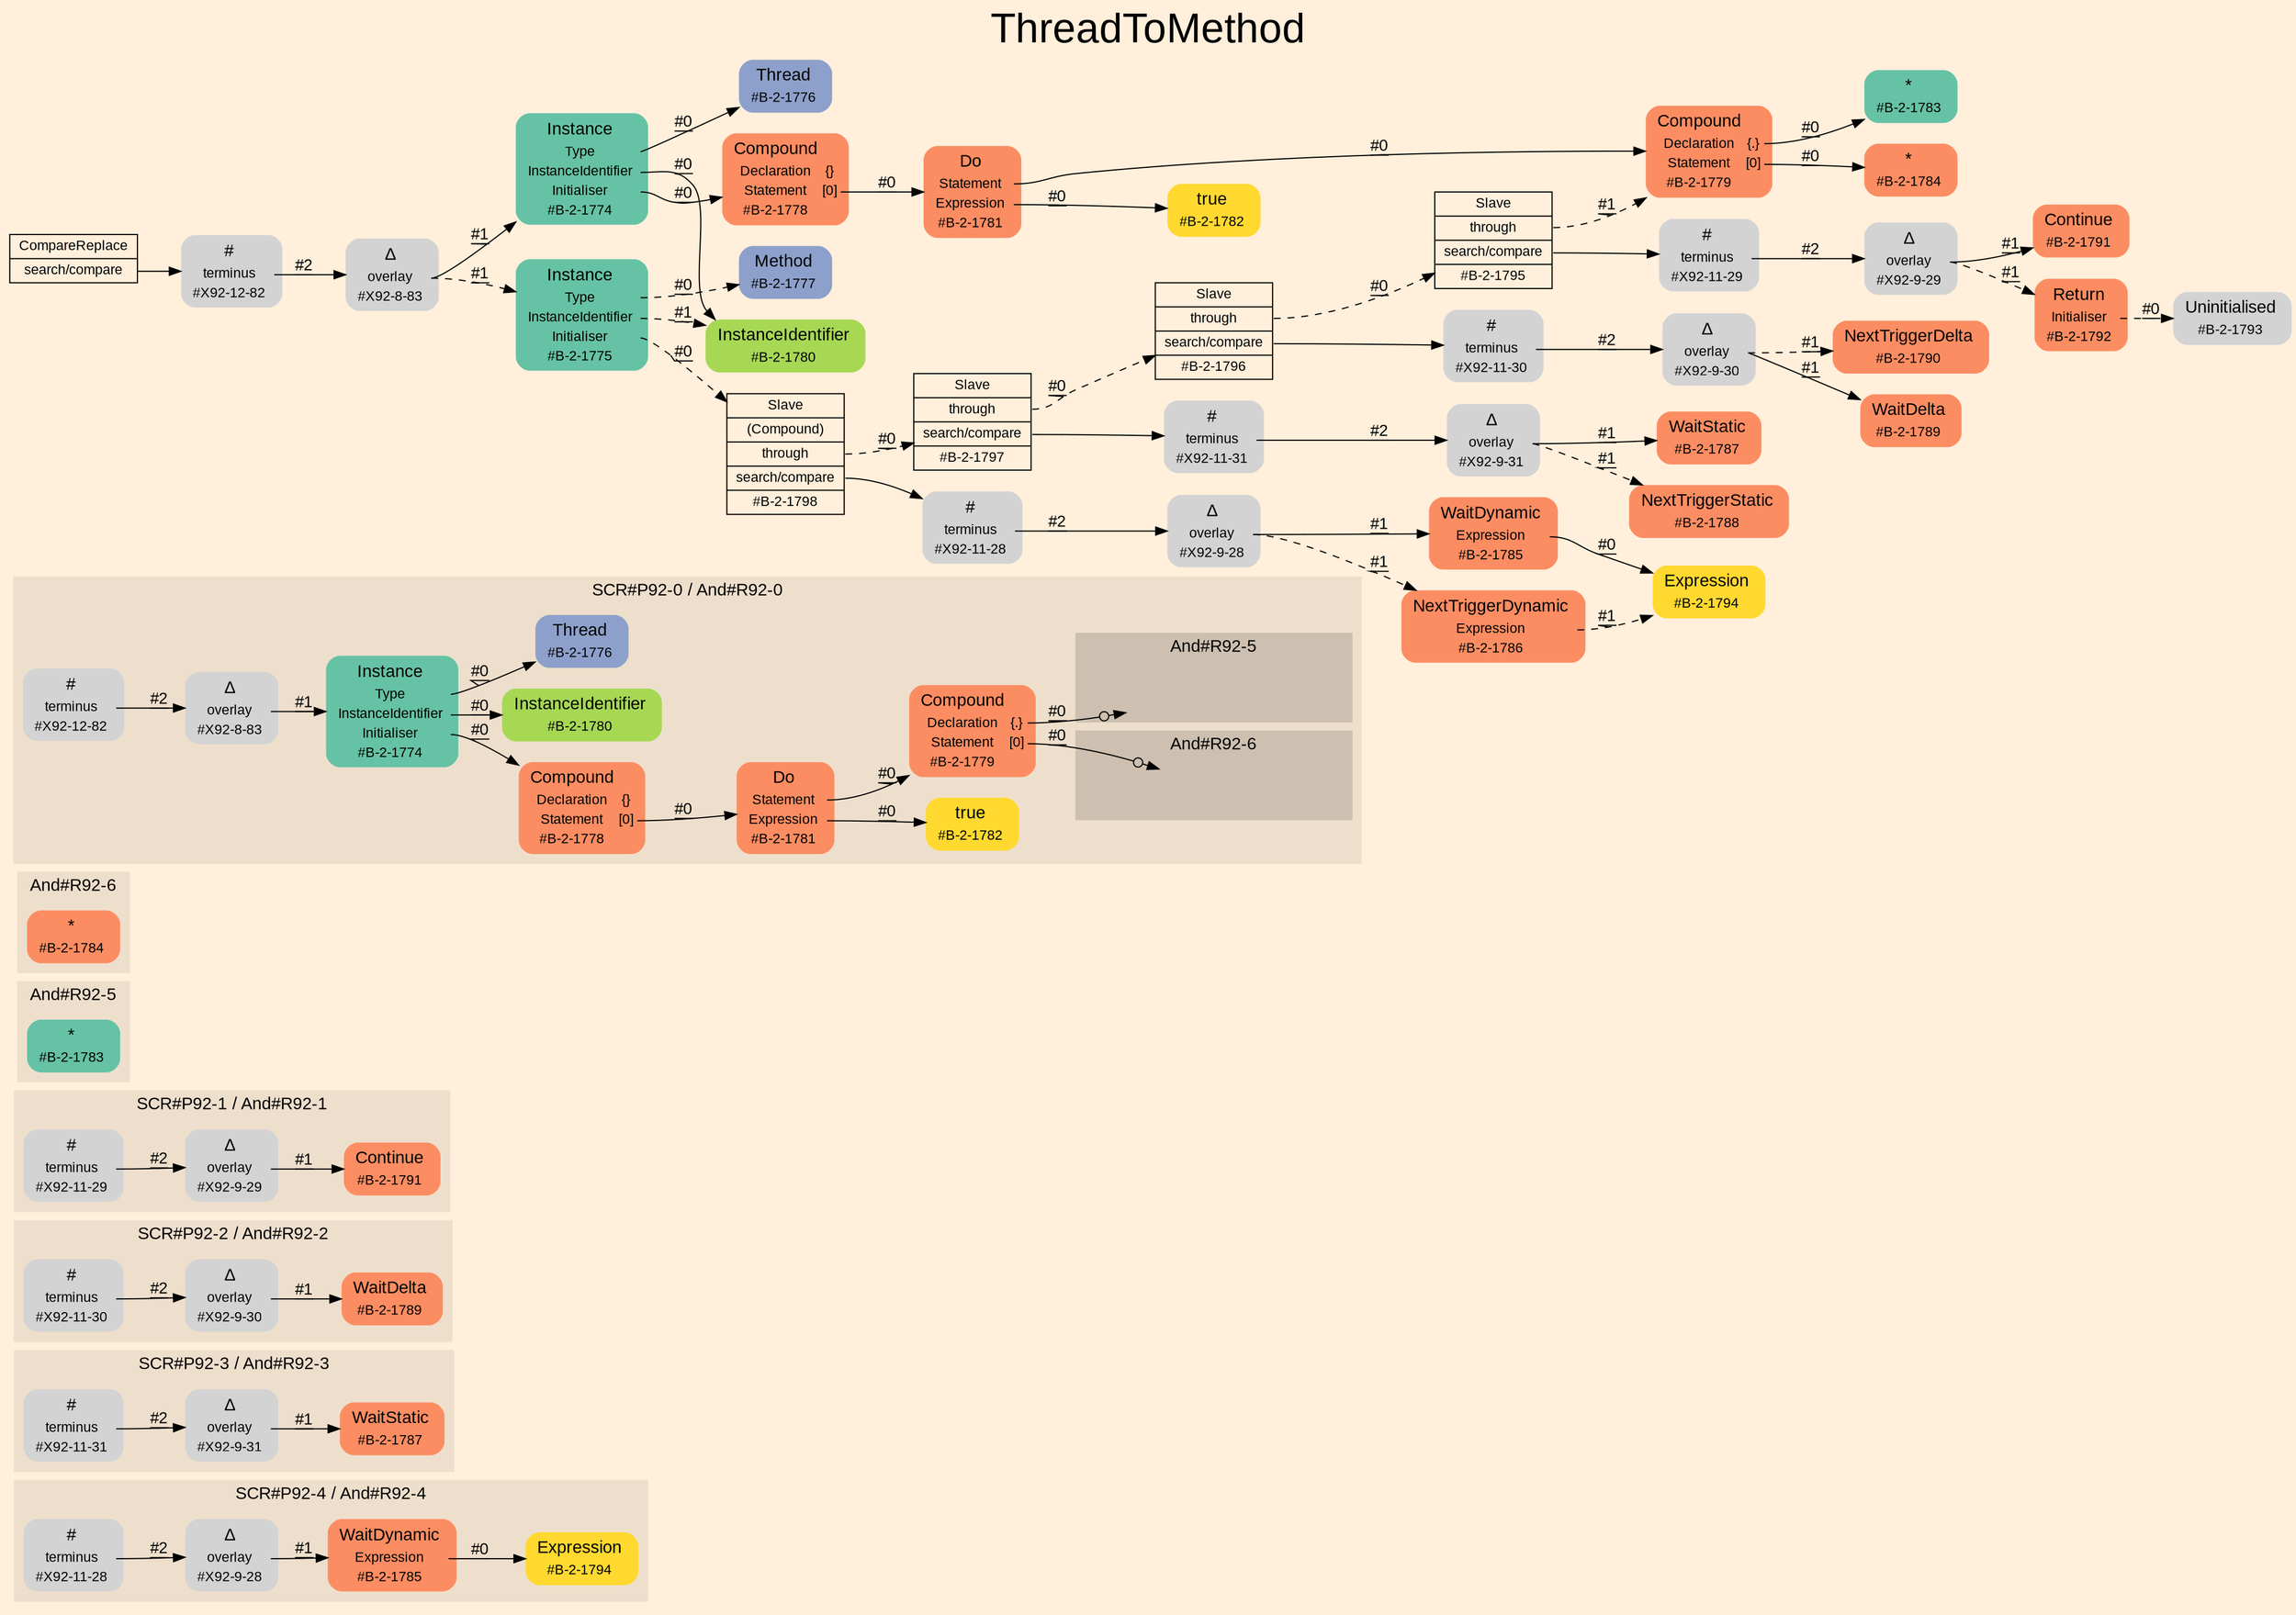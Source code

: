 digraph "ThreadToMethod" {
label = "ThreadToMethod"
labelloc = t
fontsize = "36"
graph [
    rankdir = "LR"
    ranksep = 0.3
    bgcolor = antiquewhite1
    color = black
    fontcolor = black
    fontname = "Arial"
];
node [
    fontname = "Arial"
];
edge [
    fontname = "Arial"
];

// -------------------- figure And#R92-4 --------------------
// -------- region And#R92-4 ----------
subgraph "clusterAnd#R92-4" {
    label = "SCR#P92-4 / And#R92-4"
    style = "filled"
    color = antiquewhite2
    fontsize = "15"
    "And#R92-4/#X92-11-28" [
        // -------- block And#R92-4/#X92-11-28 ----------
        shape = "plaintext"
        label = <<TABLE BORDER="0" CELLBORDER="0" CELLSPACING="0">
         <TR><TD><FONT POINT-SIZE="15.0">#</FONT></TD><TD></TD></TR>
         <TR><TD>terminus</TD><TD PORT="port0"></TD></TR>
         <TR><TD>#X92-11-28</TD><TD PORT="port1"></TD></TR>
        </TABLE>>
        style = "rounded,filled"
        fontsize = "12"
    ];
    
    "And#R92-4/#B-2-1785" [
        // -------- block And#R92-4/#B-2-1785 ----------
        shape = "plaintext"
        fillcolor = "/set28/2"
        label = <<TABLE BORDER="0" CELLBORDER="0" CELLSPACING="0">
         <TR><TD><FONT POINT-SIZE="15.0">WaitDynamic</FONT></TD><TD></TD></TR>
         <TR><TD>Expression</TD><TD PORT="port0"></TD></TR>
         <TR><TD>#B-2-1785</TD><TD PORT="port1"></TD></TR>
        </TABLE>>
        style = "rounded,filled"
        fontsize = "12"
    ];
    
    "And#R92-4/#X92-9-28" [
        // -------- block And#R92-4/#X92-9-28 ----------
        shape = "plaintext"
        label = <<TABLE BORDER="0" CELLBORDER="0" CELLSPACING="0">
         <TR><TD><FONT POINT-SIZE="15.0">Δ</FONT></TD><TD></TD></TR>
         <TR><TD>overlay</TD><TD PORT="port0"></TD></TR>
         <TR><TD>#X92-9-28</TD><TD PORT="port1"></TD></TR>
        </TABLE>>
        style = "rounded,filled"
        fontsize = "12"
    ];
    
    "And#R92-4/#B-2-1794" [
        // -------- block And#R92-4/#B-2-1794 ----------
        shape = "plaintext"
        fillcolor = "/set28/6"
        label = <<TABLE BORDER="0" CELLBORDER="0" CELLSPACING="0">
         <TR><TD><FONT POINT-SIZE="15.0">Expression</FONT></TD><TD></TD></TR>
         <TR><TD>#B-2-1794</TD><TD PORT="port0"></TD></TR>
        </TABLE>>
        style = "rounded,filled"
        fontsize = "12"
    ];
    
}

"And#R92-4/#X92-11-28":port0 -> "And#R92-4/#X92-9-28" [
    label = "#2"
    decorate = true
    color = black
    fontcolor = black
];

"And#R92-4/#B-2-1785":port0 -> "And#R92-4/#B-2-1794" [
    label = "#0"
    decorate = true
    color = black
    fontcolor = black
];

"And#R92-4/#X92-9-28":port0 -> "And#R92-4/#B-2-1785" [
    label = "#1"
    decorate = true
    color = black
    fontcolor = black
];


// -------------------- figure And#R92-3 --------------------
// -------- region And#R92-3 ----------
subgraph "clusterAnd#R92-3" {
    label = "SCR#P92-3 / And#R92-3"
    style = "filled"
    color = antiquewhite2
    fontsize = "15"
    "And#R92-3/#B-2-1787" [
        // -------- block And#R92-3/#B-2-1787 ----------
        shape = "plaintext"
        fillcolor = "/set28/2"
        label = <<TABLE BORDER="0" CELLBORDER="0" CELLSPACING="0">
         <TR><TD><FONT POINT-SIZE="15.0">WaitStatic</FONT></TD><TD></TD></TR>
         <TR><TD>#B-2-1787</TD><TD PORT="port0"></TD></TR>
        </TABLE>>
        style = "rounded,filled"
        fontsize = "12"
    ];
    
    "And#R92-3/#X92-11-31" [
        // -------- block And#R92-3/#X92-11-31 ----------
        shape = "plaintext"
        label = <<TABLE BORDER="0" CELLBORDER="0" CELLSPACING="0">
         <TR><TD><FONT POINT-SIZE="15.0">#</FONT></TD><TD></TD></TR>
         <TR><TD>terminus</TD><TD PORT="port0"></TD></TR>
         <TR><TD>#X92-11-31</TD><TD PORT="port1"></TD></TR>
        </TABLE>>
        style = "rounded,filled"
        fontsize = "12"
    ];
    
    "And#R92-3/#X92-9-31" [
        // -------- block And#R92-3/#X92-9-31 ----------
        shape = "plaintext"
        label = <<TABLE BORDER="0" CELLBORDER="0" CELLSPACING="0">
         <TR><TD><FONT POINT-SIZE="15.0">Δ</FONT></TD><TD></TD></TR>
         <TR><TD>overlay</TD><TD PORT="port0"></TD></TR>
         <TR><TD>#X92-9-31</TD><TD PORT="port1"></TD></TR>
        </TABLE>>
        style = "rounded,filled"
        fontsize = "12"
    ];
    
}

"And#R92-3/#X92-11-31":port0 -> "And#R92-3/#X92-9-31" [
    label = "#2"
    decorate = true
    color = black
    fontcolor = black
];

"And#R92-3/#X92-9-31":port0 -> "And#R92-3/#B-2-1787" [
    label = "#1"
    decorate = true
    color = black
    fontcolor = black
];


// -------------------- figure And#R92-2 --------------------
// -------- region And#R92-2 ----------
subgraph "clusterAnd#R92-2" {
    label = "SCR#P92-2 / And#R92-2"
    style = "filled"
    color = antiquewhite2
    fontsize = "15"
    "And#R92-2/#X92-11-30" [
        // -------- block And#R92-2/#X92-11-30 ----------
        shape = "plaintext"
        label = <<TABLE BORDER="0" CELLBORDER="0" CELLSPACING="0">
         <TR><TD><FONT POINT-SIZE="15.0">#</FONT></TD><TD></TD></TR>
         <TR><TD>terminus</TD><TD PORT="port0"></TD></TR>
         <TR><TD>#X92-11-30</TD><TD PORT="port1"></TD></TR>
        </TABLE>>
        style = "rounded,filled"
        fontsize = "12"
    ];
    
    "And#R92-2/#X92-9-30" [
        // -------- block And#R92-2/#X92-9-30 ----------
        shape = "plaintext"
        label = <<TABLE BORDER="0" CELLBORDER="0" CELLSPACING="0">
         <TR><TD><FONT POINT-SIZE="15.0">Δ</FONT></TD><TD></TD></TR>
         <TR><TD>overlay</TD><TD PORT="port0"></TD></TR>
         <TR><TD>#X92-9-30</TD><TD PORT="port1"></TD></TR>
        </TABLE>>
        style = "rounded,filled"
        fontsize = "12"
    ];
    
    "And#R92-2/#B-2-1789" [
        // -------- block And#R92-2/#B-2-1789 ----------
        shape = "plaintext"
        fillcolor = "/set28/2"
        label = <<TABLE BORDER="0" CELLBORDER="0" CELLSPACING="0">
         <TR><TD><FONT POINT-SIZE="15.0">WaitDelta</FONT></TD><TD></TD></TR>
         <TR><TD>#B-2-1789</TD><TD PORT="port0"></TD></TR>
        </TABLE>>
        style = "rounded,filled"
        fontsize = "12"
    ];
    
}

"And#R92-2/#X92-11-30":port0 -> "And#R92-2/#X92-9-30" [
    label = "#2"
    decorate = true
    color = black
    fontcolor = black
];

"And#R92-2/#X92-9-30":port0 -> "And#R92-2/#B-2-1789" [
    label = "#1"
    decorate = true
    color = black
    fontcolor = black
];


// -------------------- figure And#R92-1 --------------------
// -------- region And#R92-1 ----------
subgraph "clusterAnd#R92-1" {
    label = "SCR#P92-1 / And#R92-1"
    style = "filled"
    color = antiquewhite2
    fontsize = "15"
    "And#R92-1/#X92-11-29" [
        // -------- block And#R92-1/#X92-11-29 ----------
        shape = "plaintext"
        label = <<TABLE BORDER="0" CELLBORDER="0" CELLSPACING="0">
         <TR><TD><FONT POINT-SIZE="15.0">#</FONT></TD><TD></TD></TR>
         <TR><TD>terminus</TD><TD PORT="port0"></TD></TR>
         <TR><TD>#X92-11-29</TD><TD PORT="port1"></TD></TR>
        </TABLE>>
        style = "rounded,filled"
        fontsize = "12"
    ];
    
    "And#R92-1/#X92-9-29" [
        // -------- block And#R92-1/#X92-9-29 ----------
        shape = "plaintext"
        label = <<TABLE BORDER="0" CELLBORDER="0" CELLSPACING="0">
         <TR><TD><FONT POINT-SIZE="15.0">Δ</FONT></TD><TD></TD></TR>
         <TR><TD>overlay</TD><TD PORT="port0"></TD></TR>
         <TR><TD>#X92-9-29</TD><TD PORT="port1"></TD></TR>
        </TABLE>>
        style = "rounded,filled"
        fontsize = "12"
    ];
    
    "And#R92-1/#B-2-1791" [
        // -------- block And#R92-1/#B-2-1791 ----------
        shape = "plaintext"
        fillcolor = "/set28/2"
        label = <<TABLE BORDER="0" CELLBORDER="0" CELLSPACING="0">
         <TR><TD><FONT POINT-SIZE="15.0">Continue</FONT></TD><TD></TD></TR>
         <TR><TD>#B-2-1791</TD><TD PORT="port0"></TD></TR>
        </TABLE>>
        style = "rounded,filled"
        fontsize = "12"
    ];
    
}

"And#R92-1/#X92-11-29":port0 -> "And#R92-1/#X92-9-29" [
    label = "#2"
    decorate = true
    color = black
    fontcolor = black
];

"And#R92-1/#X92-9-29":port0 -> "And#R92-1/#B-2-1791" [
    label = "#1"
    decorate = true
    color = black
    fontcolor = black
];


// -------------------- figure And#R92-5 --------------------
// -------- region And#R92-5 ----------
subgraph "clusterAnd#R92-5" {
    label = "And#R92-5"
    style = "filled"
    color = antiquewhite2
    fontsize = "15"
    "And#R92-5/#B-2-1783" [
        // -------- block And#R92-5/#B-2-1783 ----------
        shape = "plaintext"
        fillcolor = "/set28/1"
        label = <<TABLE BORDER="0" CELLBORDER="0" CELLSPACING="0">
         <TR><TD><FONT POINT-SIZE="15.0">*</FONT></TD><TD></TD></TR>
         <TR><TD>#B-2-1783</TD><TD PORT="port0"></TD></TR>
        </TABLE>>
        style = "rounded,filled"
        fontsize = "12"
    ];
    
}


// -------------------- figure And#R92-6 --------------------
// -------- region And#R92-6 ----------
subgraph "clusterAnd#R92-6" {
    label = "And#R92-6"
    style = "filled"
    color = antiquewhite2
    fontsize = "15"
    "And#R92-6/#B-2-1784" [
        // -------- block And#R92-6/#B-2-1784 ----------
        shape = "plaintext"
        fillcolor = "/set28/2"
        label = <<TABLE BORDER="0" CELLBORDER="0" CELLSPACING="0">
         <TR><TD><FONT POINT-SIZE="15.0">*</FONT></TD><TD></TD></TR>
         <TR><TD>#B-2-1784</TD><TD PORT="port0"></TD></TR>
        </TABLE>>
        style = "rounded,filled"
        fontsize = "12"
    ];
    
}


// -------------------- figure And#R92-0 --------------------
// -------- region And#R92-0 ----------
subgraph "clusterAnd#R92-0" {
    label = "SCR#P92-0 / And#R92-0"
    style = "filled"
    color = antiquewhite2
    fontsize = "15"
    "And#R92-0/#B-2-1776" [
        // -------- block And#R92-0/#B-2-1776 ----------
        shape = "plaintext"
        fillcolor = "/set28/3"
        label = <<TABLE BORDER="0" CELLBORDER="0" CELLSPACING="0">
         <TR><TD><FONT POINT-SIZE="15.0">Thread</FONT></TD><TD></TD></TR>
         <TR><TD>#B-2-1776</TD><TD PORT="port0"></TD></TR>
        </TABLE>>
        style = "rounded,filled"
        fontsize = "12"
    ];
    
    "And#R92-0/#B-2-1774" [
        // -------- block And#R92-0/#B-2-1774 ----------
        shape = "plaintext"
        fillcolor = "/set28/1"
        label = <<TABLE BORDER="0" CELLBORDER="0" CELLSPACING="0">
         <TR><TD><FONT POINT-SIZE="15.0">Instance</FONT></TD><TD></TD></TR>
         <TR><TD>Type</TD><TD PORT="port0"></TD></TR>
         <TR><TD>InstanceIdentifier</TD><TD PORT="port1"></TD></TR>
         <TR><TD>Initialiser</TD><TD PORT="port2"></TD></TR>
         <TR><TD>#B-2-1774</TD><TD PORT="port3"></TD></TR>
        </TABLE>>
        style = "rounded,filled"
        fontsize = "12"
    ];
    
    "And#R92-0/#X92-12-82" [
        // -------- block And#R92-0/#X92-12-82 ----------
        shape = "plaintext"
        label = <<TABLE BORDER="0" CELLBORDER="0" CELLSPACING="0">
         <TR><TD><FONT POINT-SIZE="15.0">#</FONT></TD><TD></TD></TR>
         <TR><TD>terminus</TD><TD PORT="port0"></TD></TR>
         <TR><TD>#X92-12-82</TD><TD PORT="port1"></TD></TR>
        </TABLE>>
        style = "rounded,filled"
        fontsize = "12"
    ];
    
    "And#R92-0/#B-2-1782" [
        // -------- block And#R92-0/#B-2-1782 ----------
        shape = "plaintext"
        fillcolor = "/set28/6"
        label = <<TABLE BORDER="0" CELLBORDER="0" CELLSPACING="0">
         <TR><TD><FONT POINT-SIZE="15.0">true</FONT></TD><TD></TD></TR>
         <TR><TD>#B-2-1782</TD><TD PORT="port0"></TD></TR>
        </TABLE>>
        style = "rounded,filled"
        fontsize = "12"
    ];
    
    "And#R92-0/#B-2-1780" [
        // -------- block And#R92-0/#B-2-1780 ----------
        shape = "plaintext"
        fillcolor = "/set28/5"
        label = <<TABLE BORDER="0" CELLBORDER="0" CELLSPACING="0">
         <TR><TD><FONT POINT-SIZE="15.0">InstanceIdentifier</FONT></TD><TD></TD></TR>
         <TR><TD>#B-2-1780</TD><TD PORT="port0"></TD></TR>
        </TABLE>>
        style = "rounded,filled"
        fontsize = "12"
    ];
    
    "And#R92-0/#B-2-1778" [
        // -------- block And#R92-0/#B-2-1778 ----------
        shape = "plaintext"
        fillcolor = "/set28/2"
        label = <<TABLE BORDER="0" CELLBORDER="0" CELLSPACING="0">
         <TR><TD><FONT POINT-SIZE="15.0">Compound</FONT></TD><TD></TD></TR>
         <TR><TD>Declaration</TD><TD PORT="port0">{}</TD></TR>
         <TR><TD>Statement</TD><TD PORT="port1">[0]</TD></TR>
         <TR><TD>#B-2-1778</TD><TD PORT="port2"></TD></TR>
        </TABLE>>
        style = "rounded,filled"
        fontsize = "12"
    ];
    
    "And#R92-0/#B-2-1781" [
        // -------- block And#R92-0/#B-2-1781 ----------
        shape = "plaintext"
        fillcolor = "/set28/2"
        label = <<TABLE BORDER="0" CELLBORDER="0" CELLSPACING="0">
         <TR><TD><FONT POINT-SIZE="15.0">Do</FONT></TD><TD></TD></TR>
         <TR><TD>Statement</TD><TD PORT="port0"></TD></TR>
         <TR><TD>Expression</TD><TD PORT="port1"></TD></TR>
         <TR><TD>#B-2-1781</TD><TD PORT="port2"></TD></TR>
        </TABLE>>
        style = "rounded,filled"
        fontsize = "12"
    ];
    
    "And#R92-0/#X92-8-83" [
        // -------- block And#R92-0/#X92-8-83 ----------
        shape = "plaintext"
        label = <<TABLE BORDER="0" CELLBORDER="0" CELLSPACING="0">
         <TR><TD><FONT POINT-SIZE="15.0">Δ</FONT></TD><TD></TD></TR>
         <TR><TD>overlay</TD><TD PORT="port0"></TD></TR>
         <TR><TD>#X92-8-83</TD><TD PORT="port1"></TD></TR>
        </TABLE>>
        style = "rounded,filled"
        fontsize = "12"
    ];
    
    "And#R92-0/#B-2-1779" [
        // -------- block And#R92-0/#B-2-1779 ----------
        shape = "plaintext"
        fillcolor = "/set28/2"
        label = <<TABLE BORDER="0" CELLBORDER="0" CELLSPACING="0">
         <TR><TD><FONT POINT-SIZE="15.0">Compound</FONT></TD><TD></TD></TR>
         <TR><TD>Declaration</TD><TD PORT="port0">{.}</TD></TR>
         <TR><TD>Statement</TD><TD PORT="port1">[0]</TD></TR>
         <TR><TD>#B-2-1779</TD><TD PORT="port2"></TD></TR>
        </TABLE>>
        style = "rounded,filled"
        fontsize = "12"
    ];
    
    // -------- region And#R92-0/And#R92-5 ----------
    subgraph "clusterAnd#R92-0/And#R92-5" {
        label = "And#R92-5"
        style = "filled"
        color = antiquewhite3
        fontsize = "15"
        "And#R92-0/And#R92-5/#B-2-1783" [
            // -------- block And#R92-0/And#R92-5/#B-2-1783 ----------
            shape = none
            fillcolor = "/set28/1"
            style = "invisible"
        ];
        
    }
    
    // -------- region And#R92-0/And#R92-6 ----------
    subgraph "clusterAnd#R92-0/And#R92-6" {
        label = "And#R92-6"
        style = "filled"
        color = antiquewhite3
        fontsize = "15"
        "And#R92-0/And#R92-6/#B-2-1784" [
            // -------- block And#R92-0/And#R92-6/#B-2-1784 ----------
            shape = none
            fillcolor = "/set28/2"
            style = "invisible"
        ];
        
    }
    
}

"And#R92-0/#B-2-1774":port0 -> "And#R92-0/#B-2-1776" [
    label = "#0"
    decorate = true
    color = black
    fontcolor = black
];

"And#R92-0/#B-2-1774":port1 -> "And#R92-0/#B-2-1780" [
    label = "#0"
    decorate = true
    color = black
    fontcolor = black
];

"And#R92-0/#B-2-1774":port2 -> "And#R92-0/#B-2-1778" [
    label = "#0"
    decorate = true
    color = black
    fontcolor = black
];

"And#R92-0/#X92-12-82":port0 -> "And#R92-0/#X92-8-83" [
    label = "#2"
    decorate = true
    color = black
    fontcolor = black
];

"And#R92-0/#B-2-1778":port1 -> "And#R92-0/#B-2-1781" [
    label = "#0"
    decorate = true
    color = black
    fontcolor = black
];

"And#R92-0/#B-2-1781":port0 -> "And#R92-0/#B-2-1779" [
    label = "#0"
    decorate = true
    color = black
    fontcolor = black
];

"And#R92-0/#B-2-1781":port1 -> "And#R92-0/#B-2-1782" [
    label = "#0"
    decorate = true
    color = black
    fontcolor = black
];

"And#R92-0/#X92-8-83":port0 -> "And#R92-0/#B-2-1774" [
    label = "#1"
    decorate = true
    color = black
    fontcolor = black
];

"And#R92-0/#B-2-1779":port0 -> "And#R92-0/And#R92-5/#B-2-1783" [
    arrowhead="normalnoneodot"
    label = "#0"
    decorate = true
    color = black
    fontcolor = black
];

"And#R92-0/#B-2-1779":port1 -> "And#R92-0/And#R92-6/#B-2-1784" [
    arrowhead="normalnoneodot"
    label = "#0"
    decorate = true
    color = black
    fontcolor = black
];


// -------------------- transformation figure --------------------
"CR#X92-10-92" [
    // -------- block CR#X92-10-92 ----------
    shape = "record"
    fillcolor = antiquewhite1
    label = "<fixed> CompareReplace | <port0> search/compare"
    style = "filled"
    fontsize = "12"
    color = black
    fontcolor = black
];

"#X92-12-82" [
    // -------- block #X92-12-82 ----------
    shape = "plaintext"
    label = <<TABLE BORDER="0" CELLBORDER="0" CELLSPACING="0">
     <TR><TD><FONT POINT-SIZE="15.0">#</FONT></TD><TD></TD></TR>
     <TR><TD>terminus</TD><TD PORT="port0"></TD></TR>
     <TR><TD>#X92-12-82</TD><TD PORT="port1"></TD></TR>
    </TABLE>>
    style = "rounded,filled"
    fontsize = "12"
];

"#X92-8-83" [
    // -------- block #X92-8-83 ----------
    shape = "plaintext"
    label = <<TABLE BORDER="0" CELLBORDER="0" CELLSPACING="0">
     <TR><TD><FONT POINT-SIZE="15.0">Δ</FONT></TD><TD></TD></TR>
     <TR><TD>overlay</TD><TD PORT="port0"></TD></TR>
     <TR><TD>#X92-8-83</TD><TD PORT="port1"></TD></TR>
    </TABLE>>
    style = "rounded,filled"
    fontsize = "12"
];

"#B-2-1774" [
    // -------- block #B-2-1774 ----------
    shape = "plaintext"
    fillcolor = "/set28/1"
    label = <<TABLE BORDER="0" CELLBORDER="0" CELLSPACING="0">
     <TR><TD><FONT POINT-SIZE="15.0">Instance</FONT></TD><TD></TD></TR>
     <TR><TD>Type</TD><TD PORT="port0"></TD></TR>
     <TR><TD>InstanceIdentifier</TD><TD PORT="port1"></TD></TR>
     <TR><TD>Initialiser</TD><TD PORT="port2"></TD></TR>
     <TR><TD>#B-2-1774</TD><TD PORT="port3"></TD></TR>
    </TABLE>>
    style = "rounded,filled"
    fontsize = "12"
];

"#B-2-1776" [
    // -------- block #B-2-1776 ----------
    shape = "plaintext"
    fillcolor = "/set28/3"
    label = <<TABLE BORDER="0" CELLBORDER="0" CELLSPACING="0">
     <TR><TD><FONT POINT-SIZE="15.0">Thread</FONT></TD><TD></TD></TR>
     <TR><TD>#B-2-1776</TD><TD PORT="port0"></TD></TR>
    </TABLE>>
    style = "rounded,filled"
    fontsize = "12"
];

"#B-2-1780" [
    // -------- block #B-2-1780 ----------
    shape = "plaintext"
    fillcolor = "/set28/5"
    label = <<TABLE BORDER="0" CELLBORDER="0" CELLSPACING="0">
     <TR><TD><FONT POINT-SIZE="15.0">InstanceIdentifier</FONT></TD><TD></TD></TR>
     <TR><TD>#B-2-1780</TD><TD PORT="port0"></TD></TR>
    </TABLE>>
    style = "rounded,filled"
    fontsize = "12"
];

"#B-2-1778" [
    // -------- block #B-2-1778 ----------
    shape = "plaintext"
    fillcolor = "/set28/2"
    label = <<TABLE BORDER="0" CELLBORDER="0" CELLSPACING="0">
     <TR><TD><FONT POINT-SIZE="15.0">Compound</FONT></TD><TD></TD></TR>
     <TR><TD>Declaration</TD><TD PORT="port0">{}</TD></TR>
     <TR><TD>Statement</TD><TD PORT="port1">[0]</TD></TR>
     <TR><TD>#B-2-1778</TD><TD PORT="port2"></TD></TR>
    </TABLE>>
    style = "rounded,filled"
    fontsize = "12"
];

"#B-2-1781" [
    // -------- block #B-2-1781 ----------
    shape = "plaintext"
    fillcolor = "/set28/2"
    label = <<TABLE BORDER="0" CELLBORDER="0" CELLSPACING="0">
     <TR><TD><FONT POINT-SIZE="15.0">Do</FONT></TD><TD></TD></TR>
     <TR><TD>Statement</TD><TD PORT="port0"></TD></TR>
     <TR><TD>Expression</TD><TD PORT="port1"></TD></TR>
     <TR><TD>#B-2-1781</TD><TD PORT="port2"></TD></TR>
    </TABLE>>
    style = "rounded,filled"
    fontsize = "12"
];

"#B-2-1779" [
    // -------- block #B-2-1779 ----------
    shape = "plaintext"
    fillcolor = "/set28/2"
    label = <<TABLE BORDER="0" CELLBORDER="0" CELLSPACING="0">
     <TR><TD><FONT POINT-SIZE="15.0">Compound</FONT></TD><TD></TD></TR>
     <TR><TD>Declaration</TD><TD PORT="port0">{.}</TD></TR>
     <TR><TD>Statement</TD><TD PORT="port1">[0]</TD></TR>
     <TR><TD>#B-2-1779</TD><TD PORT="port2"></TD></TR>
    </TABLE>>
    style = "rounded,filled"
    fontsize = "12"
];

"#B-2-1783" [
    // -------- block #B-2-1783 ----------
    shape = "plaintext"
    fillcolor = "/set28/1"
    label = <<TABLE BORDER="0" CELLBORDER="0" CELLSPACING="0">
     <TR><TD><FONT POINT-SIZE="15.0">*</FONT></TD><TD></TD></TR>
     <TR><TD>#B-2-1783</TD><TD PORT="port0"></TD></TR>
    </TABLE>>
    style = "rounded,filled"
    fontsize = "12"
];

"#B-2-1784" [
    // -------- block #B-2-1784 ----------
    shape = "plaintext"
    fillcolor = "/set28/2"
    label = <<TABLE BORDER="0" CELLBORDER="0" CELLSPACING="0">
     <TR><TD><FONT POINT-SIZE="15.0">*</FONT></TD><TD></TD></TR>
     <TR><TD>#B-2-1784</TD><TD PORT="port0"></TD></TR>
    </TABLE>>
    style = "rounded,filled"
    fontsize = "12"
];

"#B-2-1782" [
    // -------- block #B-2-1782 ----------
    shape = "plaintext"
    fillcolor = "/set28/6"
    label = <<TABLE BORDER="0" CELLBORDER="0" CELLSPACING="0">
     <TR><TD><FONT POINT-SIZE="15.0">true</FONT></TD><TD></TD></TR>
     <TR><TD>#B-2-1782</TD><TD PORT="port0"></TD></TR>
    </TABLE>>
    style = "rounded,filled"
    fontsize = "12"
];

"#B-2-1775" [
    // -------- block #B-2-1775 ----------
    shape = "plaintext"
    fillcolor = "/set28/1"
    label = <<TABLE BORDER="0" CELLBORDER="0" CELLSPACING="0">
     <TR><TD><FONT POINT-SIZE="15.0">Instance</FONT></TD><TD></TD></TR>
     <TR><TD>Type</TD><TD PORT="port0"></TD></TR>
     <TR><TD>InstanceIdentifier</TD><TD PORT="port1"></TD></TR>
     <TR><TD>Initialiser</TD><TD PORT="port2"></TD></TR>
     <TR><TD>#B-2-1775</TD><TD PORT="port3"></TD></TR>
    </TABLE>>
    style = "rounded,filled"
    fontsize = "12"
];

"#B-2-1777" [
    // -------- block #B-2-1777 ----------
    shape = "plaintext"
    fillcolor = "/set28/3"
    label = <<TABLE BORDER="0" CELLBORDER="0" CELLSPACING="0">
     <TR><TD><FONT POINT-SIZE="15.0">Method</FONT></TD><TD></TD></TR>
     <TR><TD>#B-2-1777</TD><TD PORT="port0"></TD></TR>
    </TABLE>>
    style = "rounded,filled"
    fontsize = "12"
];

"#B-2-1798" [
    // -------- block #B-2-1798 ----------
    shape = "record"
    fillcolor = antiquewhite1
    label = "<fixed> Slave | <port0> (Compound) | <port1> through | <port2> search/compare | <port3> #B-2-1798"
    style = "filled"
    fontsize = "12"
    color = black
    fontcolor = black
];

"#B-2-1797" [
    // -------- block #B-2-1797 ----------
    shape = "record"
    fillcolor = antiquewhite1
    label = "<fixed> Slave | <port0> through | <port1> search/compare | <port2> #B-2-1797"
    style = "filled"
    fontsize = "12"
    color = black
    fontcolor = black
];

"#B-2-1796" [
    // -------- block #B-2-1796 ----------
    shape = "record"
    fillcolor = antiquewhite1
    label = "<fixed> Slave | <port0> through | <port1> search/compare | <port2> #B-2-1796"
    style = "filled"
    fontsize = "12"
    color = black
    fontcolor = black
];

"#B-2-1795" [
    // -------- block #B-2-1795 ----------
    shape = "record"
    fillcolor = antiquewhite1
    label = "<fixed> Slave | <port0> through | <port1> search/compare | <port2> #B-2-1795"
    style = "filled"
    fontsize = "12"
    color = black
    fontcolor = black
];

"#X92-11-29" [
    // -------- block #X92-11-29 ----------
    shape = "plaintext"
    label = <<TABLE BORDER="0" CELLBORDER="0" CELLSPACING="0">
     <TR><TD><FONT POINT-SIZE="15.0">#</FONT></TD><TD></TD></TR>
     <TR><TD>terminus</TD><TD PORT="port0"></TD></TR>
     <TR><TD>#X92-11-29</TD><TD PORT="port1"></TD></TR>
    </TABLE>>
    style = "rounded,filled"
    fontsize = "12"
];

"#X92-9-29" [
    // -------- block #X92-9-29 ----------
    shape = "plaintext"
    label = <<TABLE BORDER="0" CELLBORDER="0" CELLSPACING="0">
     <TR><TD><FONT POINT-SIZE="15.0">Δ</FONT></TD><TD></TD></TR>
     <TR><TD>overlay</TD><TD PORT="port0"></TD></TR>
     <TR><TD>#X92-9-29</TD><TD PORT="port1"></TD></TR>
    </TABLE>>
    style = "rounded,filled"
    fontsize = "12"
];

"#B-2-1791" [
    // -------- block #B-2-1791 ----------
    shape = "plaintext"
    fillcolor = "/set28/2"
    label = <<TABLE BORDER="0" CELLBORDER="0" CELLSPACING="0">
     <TR><TD><FONT POINT-SIZE="15.0">Continue</FONT></TD><TD></TD></TR>
     <TR><TD>#B-2-1791</TD><TD PORT="port0"></TD></TR>
    </TABLE>>
    style = "rounded,filled"
    fontsize = "12"
];

"#B-2-1792" [
    // -------- block #B-2-1792 ----------
    shape = "plaintext"
    fillcolor = "/set28/2"
    label = <<TABLE BORDER="0" CELLBORDER="0" CELLSPACING="0">
     <TR><TD><FONT POINT-SIZE="15.0">Return</FONT></TD><TD></TD></TR>
     <TR><TD>Initialiser</TD><TD PORT="port0"></TD></TR>
     <TR><TD>#B-2-1792</TD><TD PORT="port1"></TD></TR>
    </TABLE>>
    style = "rounded,filled"
    fontsize = "12"
];

"#B-2-1793" [
    // -------- block #B-2-1793 ----------
    shape = "plaintext"
    label = <<TABLE BORDER="0" CELLBORDER="0" CELLSPACING="0">
     <TR><TD><FONT POINT-SIZE="15.0">Uninitialised</FONT></TD><TD></TD></TR>
     <TR><TD>#B-2-1793</TD><TD PORT="port0"></TD></TR>
    </TABLE>>
    style = "rounded,filled"
    fontsize = "12"
];

"#X92-11-30" [
    // -------- block #X92-11-30 ----------
    shape = "plaintext"
    label = <<TABLE BORDER="0" CELLBORDER="0" CELLSPACING="0">
     <TR><TD><FONT POINT-SIZE="15.0">#</FONT></TD><TD></TD></TR>
     <TR><TD>terminus</TD><TD PORT="port0"></TD></TR>
     <TR><TD>#X92-11-30</TD><TD PORT="port1"></TD></TR>
    </TABLE>>
    style = "rounded,filled"
    fontsize = "12"
];

"#X92-9-30" [
    // -------- block #X92-9-30 ----------
    shape = "plaintext"
    label = <<TABLE BORDER="0" CELLBORDER="0" CELLSPACING="0">
     <TR><TD><FONT POINT-SIZE="15.0">Δ</FONT></TD><TD></TD></TR>
     <TR><TD>overlay</TD><TD PORT="port0"></TD></TR>
     <TR><TD>#X92-9-30</TD><TD PORT="port1"></TD></TR>
    </TABLE>>
    style = "rounded,filled"
    fontsize = "12"
];

"#B-2-1789" [
    // -------- block #B-2-1789 ----------
    shape = "plaintext"
    fillcolor = "/set28/2"
    label = <<TABLE BORDER="0" CELLBORDER="0" CELLSPACING="0">
     <TR><TD><FONT POINT-SIZE="15.0">WaitDelta</FONT></TD><TD></TD></TR>
     <TR><TD>#B-2-1789</TD><TD PORT="port0"></TD></TR>
    </TABLE>>
    style = "rounded,filled"
    fontsize = "12"
];

"#B-2-1790" [
    // -------- block #B-2-1790 ----------
    shape = "plaintext"
    fillcolor = "/set28/2"
    label = <<TABLE BORDER="0" CELLBORDER="0" CELLSPACING="0">
     <TR><TD><FONT POINT-SIZE="15.0">NextTriggerDelta</FONT></TD><TD></TD></TR>
     <TR><TD>#B-2-1790</TD><TD PORT="port0"></TD></TR>
    </TABLE>>
    style = "rounded,filled"
    fontsize = "12"
];

"#X92-11-31" [
    // -------- block #X92-11-31 ----------
    shape = "plaintext"
    label = <<TABLE BORDER="0" CELLBORDER="0" CELLSPACING="0">
     <TR><TD><FONT POINT-SIZE="15.0">#</FONT></TD><TD></TD></TR>
     <TR><TD>terminus</TD><TD PORT="port0"></TD></TR>
     <TR><TD>#X92-11-31</TD><TD PORT="port1"></TD></TR>
    </TABLE>>
    style = "rounded,filled"
    fontsize = "12"
];

"#X92-9-31" [
    // -------- block #X92-9-31 ----------
    shape = "plaintext"
    label = <<TABLE BORDER="0" CELLBORDER="0" CELLSPACING="0">
     <TR><TD><FONT POINT-SIZE="15.0">Δ</FONT></TD><TD></TD></TR>
     <TR><TD>overlay</TD><TD PORT="port0"></TD></TR>
     <TR><TD>#X92-9-31</TD><TD PORT="port1"></TD></TR>
    </TABLE>>
    style = "rounded,filled"
    fontsize = "12"
];

"#B-2-1787" [
    // -------- block #B-2-1787 ----------
    shape = "plaintext"
    fillcolor = "/set28/2"
    label = <<TABLE BORDER="0" CELLBORDER="0" CELLSPACING="0">
     <TR><TD><FONT POINT-SIZE="15.0">WaitStatic</FONT></TD><TD></TD></TR>
     <TR><TD>#B-2-1787</TD><TD PORT="port0"></TD></TR>
    </TABLE>>
    style = "rounded,filled"
    fontsize = "12"
];

"#B-2-1788" [
    // -------- block #B-2-1788 ----------
    shape = "plaintext"
    fillcolor = "/set28/2"
    label = <<TABLE BORDER="0" CELLBORDER="0" CELLSPACING="0">
     <TR><TD><FONT POINT-SIZE="15.0">NextTriggerStatic</FONT></TD><TD></TD></TR>
     <TR><TD>#B-2-1788</TD><TD PORT="port0"></TD></TR>
    </TABLE>>
    style = "rounded,filled"
    fontsize = "12"
];

"#X92-11-28" [
    // -------- block #X92-11-28 ----------
    shape = "plaintext"
    label = <<TABLE BORDER="0" CELLBORDER="0" CELLSPACING="0">
     <TR><TD><FONT POINT-SIZE="15.0">#</FONT></TD><TD></TD></TR>
     <TR><TD>terminus</TD><TD PORT="port0"></TD></TR>
     <TR><TD>#X92-11-28</TD><TD PORT="port1"></TD></TR>
    </TABLE>>
    style = "rounded,filled"
    fontsize = "12"
];

"#X92-9-28" [
    // -------- block #X92-9-28 ----------
    shape = "plaintext"
    label = <<TABLE BORDER="0" CELLBORDER="0" CELLSPACING="0">
     <TR><TD><FONT POINT-SIZE="15.0">Δ</FONT></TD><TD></TD></TR>
     <TR><TD>overlay</TD><TD PORT="port0"></TD></TR>
     <TR><TD>#X92-9-28</TD><TD PORT="port1"></TD></TR>
    </TABLE>>
    style = "rounded,filled"
    fontsize = "12"
];

"#B-2-1785" [
    // -------- block #B-2-1785 ----------
    shape = "plaintext"
    fillcolor = "/set28/2"
    label = <<TABLE BORDER="0" CELLBORDER="0" CELLSPACING="0">
     <TR><TD><FONT POINT-SIZE="15.0">WaitDynamic</FONT></TD><TD></TD></TR>
     <TR><TD>Expression</TD><TD PORT="port0"></TD></TR>
     <TR><TD>#B-2-1785</TD><TD PORT="port1"></TD></TR>
    </TABLE>>
    style = "rounded,filled"
    fontsize = "12"
];

"#B-2-1794" [
    // -------- block #B-2-1794 ----------
    shape = "plaintext"
    fillcolor = "/set28/6"
    label = <<TABLE BORDER="0" CELLBORDER="0" CELLSPACING="0">
     <TR><TD><FONT POINT-SIZE="15.0">Expression</FONT></TD><TD></TD></TR>
     <TR><TD>#B-2-1794</TD><TD PORT="port0"></TD></TR>
    </TABLE>>
    style = "rounded,filled"
    fontsize = "12"
];

"#B-2-1786" [
    // -------- block #B-2-1786 ----------
    shape = "plaintext"
    fillcolor = "/set28/2"
    label = <<TABLE BORDER="0" CELLBORDER="0" CELLSPACING="0">
     <TR><TD><FONT POINT-SIZE="15.0">NextTriggerDynamic</FONT></TD><TD></TD></TR>
     <TR><TD>Expression</TD><TD PORT="port0"></TD></TR>
     <TR><TD>#B-2-1786</TD><TD PORT="port1"></TD></TR>
    </TABLE>>
    style = "rounded,filled"
    fontsize = "12"
];

"CR#X92-10-92":port0 -> "#X92-12-82" [
    label = ""
    decorate = true
    color = black
    fontcolor = black
];

"#X92-12-82":port0 -> "#X92-8-83" [
    label = "#2"
    decorate = true
    color = black
    fontcolor = black
];

"#X92-8-83":port0 -> "#B-2-1774" [
    label = "#1"
    decorate = true
    color = black
    fontcolor = black
];

"#X92-8-83":port0 -> "#B-2-1775" [
    style="dashed"
    label = "#1"
    decorate = true
    color = black
    fontcolor = black
];

"#B-2-1774":port0 -> "#B-2-1776" [
    label = "#0"
    decorate = true
    color = black
    fontcolor = black
];

"#B-2-1774":port1 -> "#B-2-1780" [
    label = "#0"
    decorate = true
    color = black
    fontcolor = black
];

"#B-2-1774":port2 -> "#B-2-1778" [
    label = "#0"
    decorate = true
    color = black
    fontcolor = black
];

"#B-2-1778":port1 -> "#B-2-1781" [
    label = "#0"
    decorate = true
    color = black
    fontcolor = black
];

"#B-2-1781":port0 -> "#B-2-1779" [
    label = "#0"
    decorate = true
    color = black
    fontcolor = black
];

"#B-2-1781":port1 -> "#B-2-1782" [
    label = "#0"
    decorate = true
    color = black
    fontcolor = black
];

"#B-2-1779":port0 -> "#B-2-1783" [
    label = "#0"
    decorate = true
    color = black
    fontcolor = black
];

"#B-2-1779":port1 -> "#B-2-1784" [
    label = "#0"
    decorate = true
    color = black
    fontcolor = black
];

"#B-2-1775":port0 -> "#B-2-1777" [
    style="dashed"
    label = "#0"
    decorate = true
    color = black
    fontcolor = black
];

"#B-2-1775":port1 -> "#B-2-1780" [
    style="dashed"
    label = "#1"
    decorate = true
    color = black
    fontcolor = black
];

"#B-2-1775":port2 -> "#B-2-1798" [
    style="dashed"
    label = "#0"
    decorate = true
    color = black
    fontcolor = black
];

"#B-2-1798":port1 -> "#B-2-1797" [
    style="dashed"
    label = "#0"
    decorate = true
    color = black
    fontcolor = black
];

"#B-2-1798":port2 -> "#X92-11-28" [
    label = ""
    decorate = true
    color = black
    fontcolor = black
];

"#B-2-1797":port0 -> "#B-2-1796" [
    style="dashed"
    label = "#0"
    decorate = true
    color = black
    fontcolor = black
];

"#B-2-1797":port1 -> "#X92-11-31" [
    label = ""
    decorate = true
    color = black
    fontcolor = black
];

"#B-2-1796":port0 -> "#B-2-1795" [
    style="dashed"
    label = "#0"
    decorate = true
    color = black
    fontcolor = black
];

"#B-2-1796":port1 -> "#X92-11-30" [
    label = ""
    decorate = true
    color = black
    fontcolor = black
];

"#B-2-1795":port0 -> "#B-2-1779" [
    style="dashed"
    label = "#1"
    decorate = true
    color = black
    fontcolor = black
];

"#B-2-1795":port1 -> "#X92-11-29" [
    label = ""
    decorate = true
    color = black
    fontcolor = black
];

"#X92-11-29":port0 -> "#X92-9-29" [
    label = "#2"
    decorate = true
    color = black
    fontcolor = black
];

"#X92-9-29":port0 -> "#B-2-1791" [
    label = "#1"
    decorate = true
    color = black
    fontcolor = black
];

"#X92-9-29":port0 -> "#B-2-1792" [
    style="dashed"
    label = "#1"
    decorate = true
    color = black
    fontcolor = black
];

"#B-2-1792":port0 -> "#B-2-1793" [
    style="dashed"
    label = "#0"
    decorate = true
    color = black
    fontcolor = black
];

"#X92-11-30":port0 -> "#X92-9-30" [
    label = "#2"
    decorate = true
    color = black
    fontcolor = black
];

"#X92-9-30":port0 -> "#B-2-1789" [
    label = "#1"
    decorate = true
    color = black
    fontcolor = black
];

"#X92-9-30":port0 -> "#B-2-1790" [
    style="dashed"
    label = "#1"
    decorate = true
    color = black
    fontcolor = black
];

"#X92-11-31":port0 -> "#X92-9-31" [
    label = "#2"
    decorate = true
    color = black
    fontcolor = black
];

"#X92-9-31":port0 -> "#B-2-1787" [
    label = "#1"
    decorate = true
    color = black
    fontcolor = black
];

"#X92-9-31":port0 -> "#B-2-1788" [
    style="dashed"
    label = "#1"
    decorate = true
    color = black
    fontcolor = black
];

"#X92-11-28":port0 -> "#X92-9-28" [
    label = "#2"
    decorate = true
    color = black
    fontcolor = black
];

"#X92-9-28":port0 -> "#B-2-1785" [
    label = "#1"
    decorate = true
    color = black
    fontcolor = black
];

"#X92-9-28":port0 -> "#B-2-1786" [
    style="dashed"
    label = "#1"
    decorate = true
    color = black
    fontcolor = black
];

"#B-2-1785":port0 -> "#B-2-1794" [
    label = "#0"
    decorate = true
    color = black
    fontcolor = black
];

"#B-2-1786":port0 -> "#B-2-1794" [
    style="dashed"
    label = "#1"
    decorate = true
    color = black
    fontcolor = black
];


}
